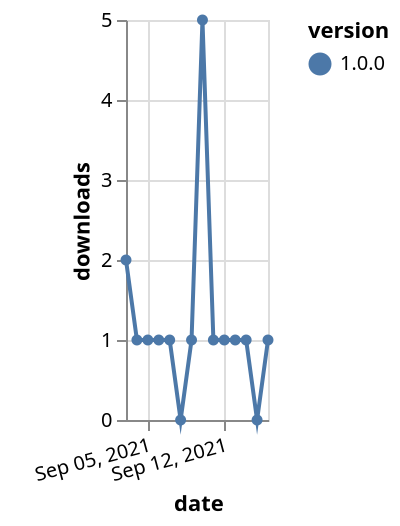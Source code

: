 {"$schema": "https://vega.github.io/schema/vega-lite/v5.json", "description": "A simple bar chart with embedded data.", "data": {"values": [{"date": "2021-09-03", "total": 130, "delta": 2, "version": "1.0.0"}, {"date": "2021-09-04", "total": 131, "delta": 1, "version": "1.0.0"}, {"date": "2021-09-05", "total": 132, "delta": 1, "version": "1.0.0"}, {"date": "2021-09-06", "total": 133, "delta": 1, "version": "1.0.0"}, {"date": "2021-09-07", "total": 134, "delta": 1, "version": "1.0.0"}, {"date": "2021-09-08", "total": 134, "delta": 0, "version": "1.0.0"}, {"date": "2021-09-09", "total": 135, "delta": 1, "version": "1.0.0"}, {"date": "2021-09-10", "total": 140, "delta": 5, "version": "1.0.0"}, {"date": "2021-09-11", "total": 141, "delta": 1, "version": "1.0.0"}, {"date": "2021-09-12", "total": 142, "delta": 1, "version": "1.0.0"}, {"date": "2021-09-13", "total": 143, "delta": 1, "version": "1.0.0"}, {"date": "2021-09-14", "total": 144, "delta": 1, "version": "1.0.0"}, {"date": "2021-09-15", "total": 144, "delta": 0, "version": "1.0.0"}, {"date": "2021-09-16", "total": 145, "delta": 1, "version": "1.0.0"}]}, "width": "container", "mark": {"type": "line", "point": {"filled": true}}, "encoding": {"x": {"field": "date", "type": "temporal", "timeUnit": "yearmonthdate", "title": "date", "axis": {"labelAngle": -15}}, "y": {"field": "delta", "type": "quantitative", "title": "downloads"}, "color": {"field": "version", "type": "nominal"}, "tooltip": {"field": "delta"}}}